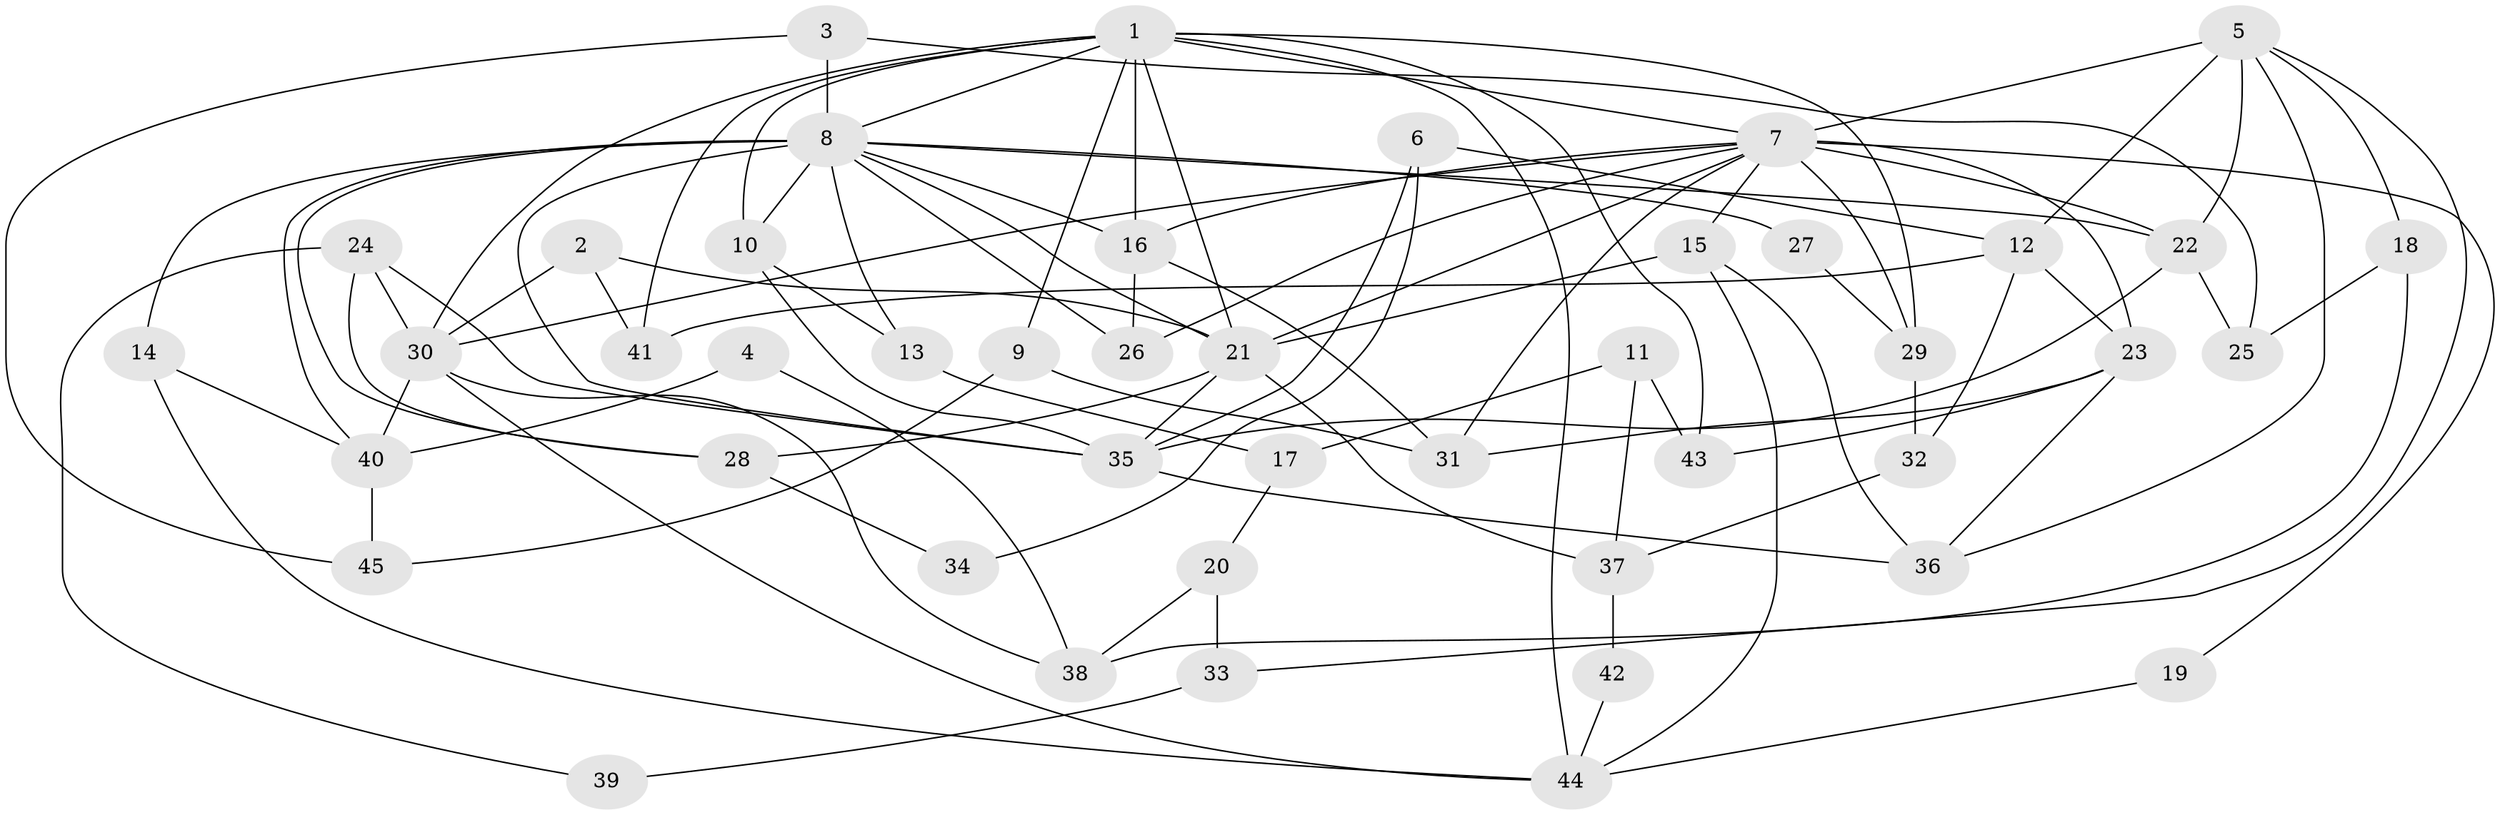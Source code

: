 // original degree distribution, {4: 0.25396825396825395, 3: 0.3333333333333333, 2: 0.07936507936507936, 5: 0.20634920634920634, 6: 0.09523809523809523, 7: 0.031746031746031744}
// Generated by graph-tools (version 1.1) at 2025/50/03/04/25 22:50:57]
// undirected, 45 vertices, 97 edges
graph export_dot {
  node [color=gray90,style=filled];
  1;
  2;
  3;
  4;
  5;
  6;
  7;
  8;
  9;
  10;
  11;
  12;
  13;
  14;
  15;
  16;
  17;
  18;
  19;
  20;
  21;
  22;
  23;
  24;
  25;
  26;
  27;
  28;
  29;
  30;
  31;
  32;
  33;
  34;
  35;
  36;
  37;
  38;
  39;
  40;
  41;
  42;
  43;
  44;
  45;
  1 -- 7 [weight=1.0];
  1 -- 8 [weight=1.0];
  1 -- 9 [weight=1.0];
  1 -- 10 [weight=1.0];
  1 -- 16 [weight=1.0];
  1 -- 21 [weight=1.0];
  1 -- 29 [weight=1.0];
  1 -- 30 [weight=1.0];
  1 -- 41 [weight=1.0];
  1 -- 43 [weight=1.0];
  1 -- 44 [weight=1.0];
  2 -- 21 [weight=1.0];
  2 -- 30 [weight=1.0];
  2 -- 41 [weight=1.0];
  3 -- 8 [weight=1.0];
  3 -- 25 [weight=1.0];
  3 -- 45 [weight=1.0];
  4 -- 38 [weight=1.0];
  4 -- 40 [weight=1.0];
  5 -- 7 [weight=3.0];
  5 -- 12 [weight=1.0];
  5 -- 18 [weight=1.0];
  5 -- 22 [weight=1.0];
  5 -- 33 [weight=1.0];
  5 -- 36 [weight=1.0];
  6 -- 12 [weight=1.0];
  6 -- 34 [weight=1.0];
  6 -- 35 [weight=1.0];
  7 -- 15 [weight=1.0];
  7 -- 16 [weight=1.0];
  7 -- 19 [weight=1.0];
  7 -- 21 [weight=1.0];
  7 -- 22 [weight=1.0];
  7 -- 23 [weight=1.0];
  7 -- 26 [weight=1.0];
  7 -- 29 [weight=1.0];
  7 -- 30 [weight=1.0];
  7 -- 31 [weight=1.0];
  8 -- 10 [weight=1.0];
  8 -- 13 [weight=3.0];
  8 -- 14 [weight=1.0];
  8 -- 16 [weight=1.0];
  8 -- 21 [weight=1.0];
  8 -- 22 [weight=1.0];
  8 -- 26 [weight=1.0];
  8 -- 27 [weight=1.0];
  8 -- 28 [weight=1.0];
  8 -- 35 [weight=1.0];
  8 -- 40 [weight=1.0];
  9 -- 31 [weight=1.0];
  9 -- 45 [weight=1.0];
  10 -- 13 [weight=1.0];
  10 -- 35 [weight=1.0];
  11 -- 17 [weight=1.0];
  11 -- 37 [weight=1.0];
  11 -- 43 [weight=1.0];
  12 -- 23 [weight=1.0];
  12 -- 32 [weight=1.0];
  12 -- 41 [weight=1.0];
  13 -- 17 [weight=1.0];
  14 -- 40 [weight=1.0];
  14 -- 44 [weight=1.0];
  15 -- 21 [weight=1.0];
  15 -- 36 [weight=1.0];
  15 -- 44 [weight=1.0];
  16 -- 26 [weight=1.0];
  16 -- 31 [weight=1.0];
  17 -- 20 [weight=1.0];
  18 -- 25 [weight=1.0];
  18 -- 38 [weight=1.0];
  19 -- 44 [weight=1.0];
  20 -- 33 [weight=1.0];
  20 -- 38 [weight=1.0];
  21 -- 28 [weight=2.0];
  21 -- 35 [weight=1.0];
  21 -- 37 [weight=1.0];
  22 -- 25 [weight=1.0];
  22 -- 35 [weight=1.0];
  23 -- 31 [weight=1.0];
  23 -- 36 [weight=1.0];
  23 -- 43 [weight=1.0];
  24 -- 28 [weight=1.0];
  24 -- 30 [weight=1.0];
  24 -- 35 [weight=1.0];
  24 -- 39 [weight=1.0];
  27 -- 29 [weight=1.0];
  28 -- 34 [weight=1.0];
  29 -- 32 [weight=1.0];
  30 -- 38 [weight=1.0];
  30 -- 40 [weight=1.0];
  30 -- 44 [weight=1.0];
  32 -- 37 [weight=1.0];
  33 -- 39 [weight=1.0];
  35 -- 36 [weight=1.0];
  37 -- 42 [weight=1.0];
  40 -- 45 [weight=1.0];
  42 -- 44 [weight=1.0];
}
